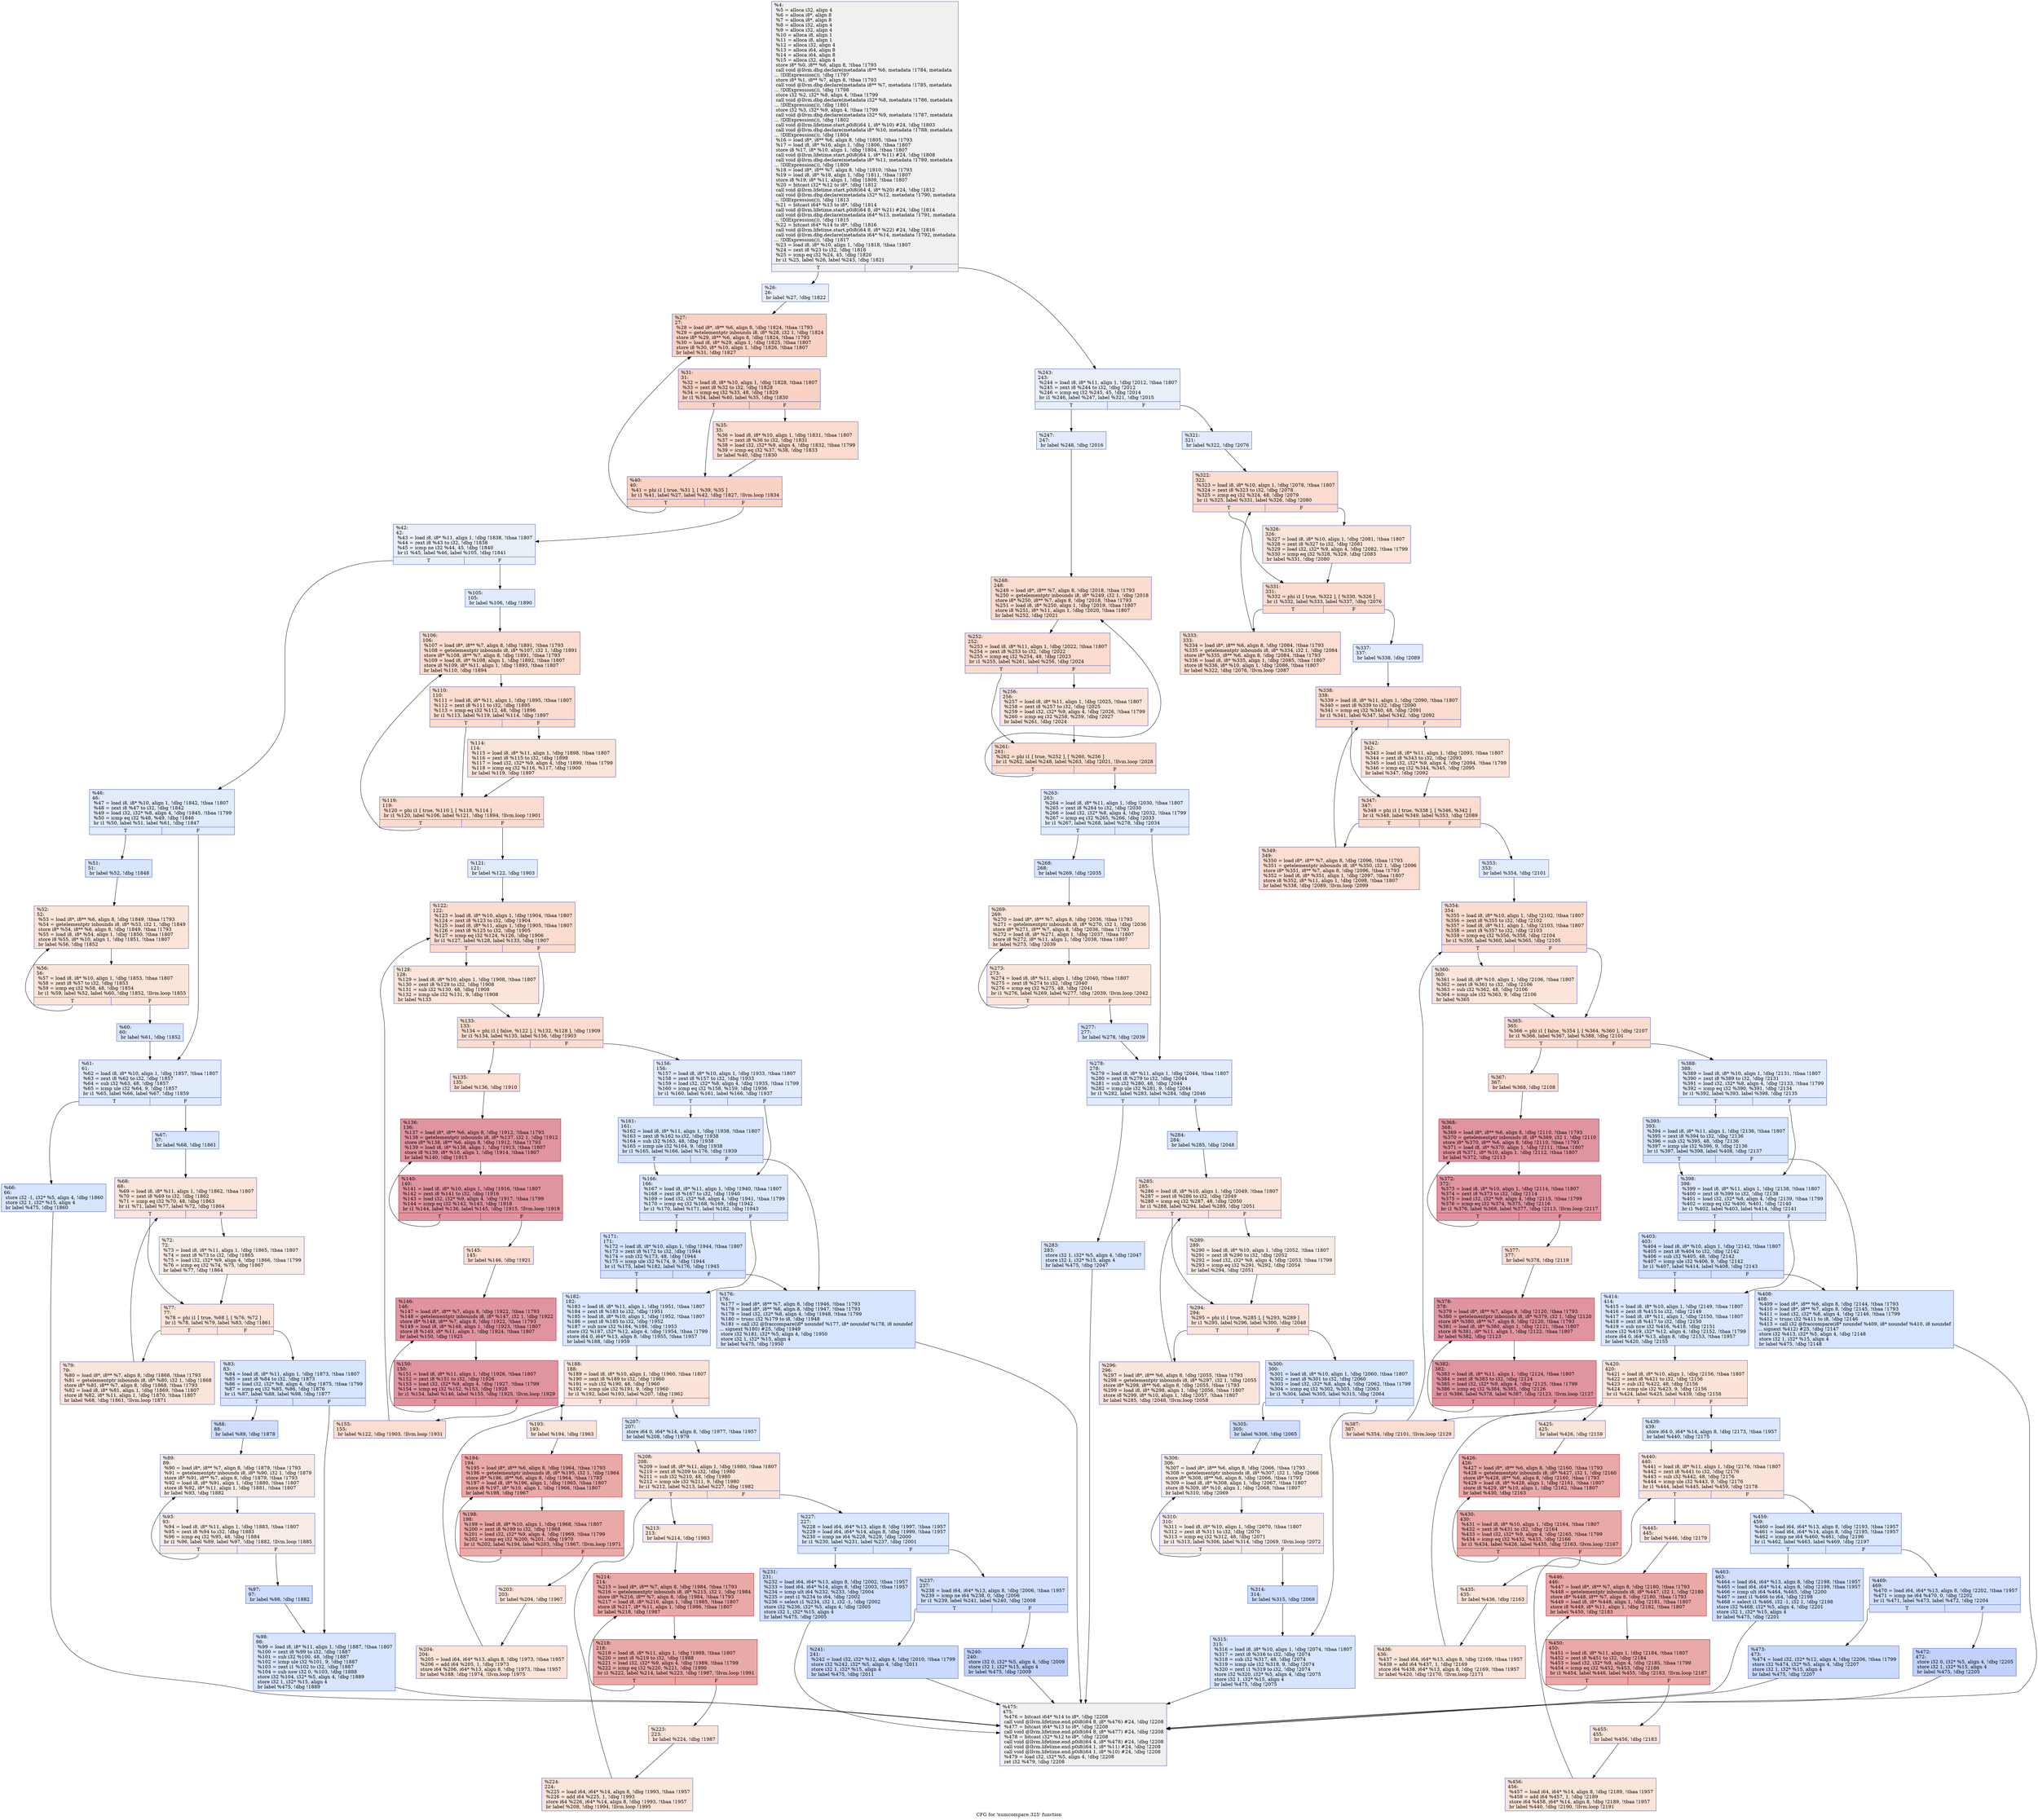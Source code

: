 digraph "CFG for 'numcompare.325' function" {
	label="CFG for 'numcompare.325' function";

	Node0x26b1e10 [shape=record,color="#3d50c3ff", style=filled, fillcolor="#dedcdb70",label="{%4:\l  %5 = alloca i32, align 4\l  %6 = alloca i8*, align 8\l  %7 = alloca i8*, align 8\l  %8 = alloca i32, align 4\l  %9 = alloca i32, align 4\l  %10 = alloca i8, align 1\l  %11 = alloca i8, align 1\l  %12 = alloca i32, align 4\l  %13 = alloca i64, align 8\l  %14 = alloca i64, align 8\l  %15 = alloca i32, align 4\l  store i8* %0, i8** %6, align 8, !tbaa !1793\l  call void @llvm.dbg.declare(metadata i8** %6, metadata !1784, metadata\l... !DIExpression()), !dbg !1797\l  store i8* %1, i8** %7, align 8, !tbaa !1793\l  call void @llvm.dbg.declare(metadata i8** %7, metadata !1785, metadata\l... !DIExpression()), !dbg !1798\l  store i32 %2, i32* %8, align 4, !tbaa !1799\l  call void @llvm.dbg.declare(metadata i32* %8, metadata !1786, metadata\l... !DIExpression()), !dbg !1801\l  store i32 %3, i32* %9, align 4, !tbaa !1799\l  call void @llvm.dbg.declare(metadata i32* %9, metadata !1787, metadata\l... !DIExpression()), !dbg !1802\l  call void @llvm.lifetime.start.p0i8(i64 1, i8* %10) #24, !dbg !1803\l  call void @llvm.dbg.declare(metadata i8* %10, metadata !1788, metadata\l... !DIExpression()), !dbg !1804\l  %16 = load i8*, i8** %6, align 8, !dbg !1805, !tbaa !1793\l  %17 = load i8, i8* %16, align 1, !dbg !1806, !tbaa !1807\l  store i8 %17, i8* %10, align 1, !dbg !1804, !tbaa !1807\l  call void @llvm.lifetime.start.p0i8(i64 1, i8* %11) #24, !dbg !1808\l  call void @llvm.dbg.declare(metadata i8* %11, metadata !1789, metadata\l... !DIExpression()), !dbg !1809\l  %18 = load i8*, i8** %7, align 8, !dbg !1810, !tbaa !1793\l  %19 = load i8, i8* %18, align 1, !dbg !1811, !tbaa !1807\l  store i8 %19, i8* %11, align 1, !dbg !1809, !tbaa !1807\l  %20 = bitcast i32* %12 to i8*, !dbg !1812\l  call void @llvm.lifetime.start.p0i8(i64 4, i8* %20) #24, !dbg !1812\l  call void @llvm.dbg.declare(metadata i32* %12, metadata !1790, metadata\l... !DIExpression()), !dbg !1813\l  %21 = bitcast i64* %13 to i8*, !dbg !1814\l  call void @llvm.lifetime.start.p0i8(i64 8, i8* %21) #24, !dbg !1814\l  call void @llvm.dbg.declare(metadata i64* %13, metadata !1791, metadata\l... !DIExpression()), !dbg !1815\l  %22 = bitcast i64* %14 to i8*, !dbg !1816\l  call void @llvm.lifetime.start.p0i8(i64 8, i8* %22) #24, !dbg !1816\l  call void @llvm.dbg.declare(metadata i64* %14, metadata !1792, metadata\l... !DIExpression()), !dbg !1817\l  %23 = load i8, i8* %10, align 1, !dbg !1818, !tbaa !1807\l  %24 = zext i8 %23 to i32, !dbg !1818\l  %25 = icmp eq i32 %24, 45, !dbg !1820\l  br i1 %25, label %26, label %243, !dbg !1821\l|{<s0>T|<s1>F}}"];
	Node0x26b1e10:s0 -> Node0x26b3530;
	Node0x26b1e10:s1 -> Node0x26b4930;
	Node0x26b3530 [shape=record,color="#3d50c3ff", style=filled, fillcolor="#cedaeb70",label="{%26:\l26:                                               \l  br label %27, !dbg !1822\l}"];
	Node0x26b3530 -> Node0x26b3580;
	Node0x26b3580 [shape=record,color="#3d50c3ff", style=filled, fillcolor="#f4987a70",label="{%27:\l27:                                               \l  %28 = load i8*, i8** %6, align 8, !dbg !1824, !tbaa !1793\l  %29 = getelementptr inbounds i8, i8* %28, i32 1, !dbg !1824\l  store i8* %29, i8** %6, align 8, !dbg !1824, !tbaa !1793\l  %30 = load i8, i8* %29, align 1, !dbg !1825, !tbaa !1807\l  store i8 %30, i8* %10, align 1, !dbg !1826, !tbaa !1807\l  br label %31, !dbg !1827\l}"];
	Node0x26b3580 -> Node0x26b35d0;
	Node0x26b35d0 [shape=record,color="#3d50c3ff", style=filled, fillcolor="#f4987a70",label="{%31:\l31:                                               \l  %32 = load i8, i8* %10, align 1, !dbg !1828, !tbaa !1807\l  %33 = zext i8 %32 to i32, !dbg !1828\l  %34 = icmp eq i32 %33, 48, !dbg !1829\l  br i1 %34, label %40, label %35, !dbg !1830\l|{<s0>T|<s1>F}}"];
	Node0x26b35d0:s0 -> Node0x26b3670;
	Node0x26b35d0:s1 -> Node0x26b3620;
	Node0x26b3620 [shape=record,color="#3d50c3ff", style=filled, fillcolor="#f7af9170",label="{%35:\l35:                                               \l  %36 = load i8, i8* %10, align 1, !dbg !1831, !tbaa !1807\l  %37 = zext i8 %36 to i32, !dbg !1831\l  %38 = load i32, i32* %9, align 4, !dbg !1832, !tbaa !1799\l  %39 = icmp eq i32 %37, %38, !dbg !1833\l  br label %40, !dbg !1830\l}"];
	Node0x26b3620 -> Node0x26b3670;
	Node0x26b3670 [shape=record,color="#3d50c3ff", style=filled, fillcolor="#f4987a70",label="{%40:\l40:                                               \l  %41 = phi i1 [ true, %31 ], [ %39, %35 ]\l  br i1 %41, label %27, label %42, !dbg !1827, !llvm.loop !1834\l|{<s0>T|<s1>F}}"];
	Node0x26b3670:s0 -> Node0x26b3580;
	Node0x26b3670:s1 -> Node0x26b36c0;
	Node0x26b36c0 [shape=record,color="#3d50c3ff", style=filled, fillcolor="#cedaeb70",label="{%42:\l42:                                               \l  %43 = load i8, i8* %11, align 1, !dbg !1838, !tbaa !1807\l  %44 = zext i8 %43 to i32, !dbg !1838\l  %45 = icmp ne i32 %44, 45, !dbg !1840\l  br i1 %45, label %46, label %105, !dbg !1841\l|{<s0>T|<s1>F}}"];
	Node0x26b36c0:s0 -> Node0x26b3710;
	Node0x26b36c0:s1 -> Node0x26b3cb0;
	Node0x26b3710 [shape=record,color="#3d50c3ff", style=filled, fillcolor="#bbd1f870",label="{%46:\l46:                                               \l  %47 = load i8, i8* %10, align 1, !dbg !1842, !tbaa !1807\l  %48 = zext i8 %47 to i32, !dbg !1842\l  %49 = load i32, i32* %8, align 4, !dbg !1845, !tbaa !1799\l  %50 = icmp eq i32 %48, %49, !dbg !1846\l  br i1 %50, label %51, label %61, !dbg !1847\l|{<s0>T|<s1>F}}"];
	Node0x26b3710:s0 -> Node0x26b3760;
	Node0x26b3710:s1 -> Node0x26b38a0;
	Node0x26b3760 [shape=record,color="#3d50c3ff", style=filled, fillcolor="#a7c5fe70",label="{%51:\l51:                                               \l  br label %52, !dbg !1848\l}"];
	Node0x26b3760 -> Node0x26b37b0;
	Node0x26b37b0 [shape=record,color="#3d50c3ff", style=filled, fillcolor="#f5c1a970",label="{%52:\l52:                                               \l  %53 = load i8*, i8** %6, align 8, !dbg !1849, !tbaa !1793\l  %54 = getelementptr inbounds i8, i8* %53, i32 1, !dbg !1849\l  store i8* %54, i8** %6, align 8, !dbg !1849, !tbaa !1793\l  %55 = load i8, i8* %54, align 1, !dbg !1850, !tbaa !1807\l  store i8 %55, i8* %10, align 1, !dbg !1851, !tbaa !1807\l  br label %56, !dbg !1852\l}"];
	Node0x26b37b0 -> Node0x26b3800;
	Node0x26b3800 [shape=record,color="#3d50c3ff", style=filled, fillcolor="#f5c1a970",label="{%56:\l56:                                               \l  %57 = load i8, i8* %10, align 1, !dbg !1853, !tbaa !1807\l  %58 = zext i8 %57 to i32, !dbg !1853\l  %59 = icmp eq i32 %58, 48, !dbg !1854\l  br i1 %59, label %52, label %60, !dbg !1852, !llvm.loop !1855\l|{<s0>T|<s1>F}}"];
	Node0x26b3800:s0 -> Node0x26b37b0;
	Node0x26b3800:s1 -> Node0x26b3850;
	Node0x26b3850 [shape=record,color="#3d50c3ff", style=filled, fillcolor="#a7c5fe70",label="{%60:\l60:                                               \l  br label %61, !dbg !1852\l}"];
	Node0x26b3850 -> Node0x26b38a0;
	Node0x26b38a0 [shape=record,color="#3d50c3ff", style=filled, fillcolor="#bbd1f870",label="{%61:\l61:                                               \l  %62 = load i8, i8* %10, align 1, !dbg !1857, !tbaa !1807\l  %63 = zext i8 %62 to i32, !dbg !1857\l  %64 = sub i32 %63, 48, !dbg !1857\l  %65 = icmp ule i32 %64, 9, !dbg !1857\l  br i1 %65, label %66, label %67, !dbg !1859\l|{<s0>T|<s1>F}}"];
	Node0x26b38a0:s0 -> Node0x26b38f0;
	Node0x26b38a0:s1 -> Node0x26b3940;
	Node0x26b38f0 [shape=record,color="#3d50c3ff", style=filled, fillcolor="#a7c5fe70",label="{%66:\l66:                                               \l  store i32 -1, i32* %5, align 4, !dbg !1860\l  store i32 1, i32* %15, align 4\l  br label %475, !dbg !1860\l}"];
	Node0x26b38f0 -> Node0x2828280;
	Node0x26b3940 [shape=record,color="#3d50c3ff", style=filled, fillcolor="#a7c5fe70",label="{%67:\l67:                                               \l  br label %68, !dbg !1861\l}"];
	Node0x26b3940 -> Node0x26b3990;
	Node0x26b3990 [shape=record,color="#3d50c3ff", style=filled, fillcolor="#f5c1a970",label="{%68:\l68:                                               \l  %69 = load i8, i8* %11, align 1, !dbg !1862, !tbaa !1807\l  %70 = zext i8 %69 to i32, !dbg !1862\l  %71 = icmp eq i32 %70, 48, !dbg !1863\l  br i1 %71, label %77, label %72, !dbg !1864\l|{<s0>T|<s1>F}}"];
	Node0x26b3990:s0 -> Node0x26b3a30;
	Node0x26b3990:s1 -> Node0x26b39e0;
	Node0x26b39e0 [shape=record,color="#3d50c3ff", style=filled, fillcolor="#ecd3c570",label="{%72:\l72:                                               \l  %73 = load i8, i8* %11, align 1, !dbg !1865, !tbaa !1807\l  %74 = zext i8 %73 to i32, !dbg !1865\l  %75 = load i32, i32* %9, align 4, !dbg !1866, !tbaa !1799\l  %76 = icmp eq i32 %74, %75, !dbg !1867\l  br label %77, !dbg !1864\l}"];
	Node0x26b39e0 -> Node0x26b3a30;
	Node0x26b3a30 [shape=record,color="#3d50c3ff", style=filled, fillcolor="#f5c1a970",label="{%77:\l77:                                               \l  %78 = phi i1 [ true, %68 ], [ %76, %72 ]\l  br i1 %78, label %79, label %83, !dbg !1861\l|{<s0>T|<s1>F}}"];
	Node0x26b3a30:s0 -> Node0x26b3a80;
	Node0x26b3a30:s1 -> Node0x26b3ad0;
	Node0x26b3a80 [shape=record,color="#3d50c3ff", style=filled, fillcolor="#f4c5ad70",label="{%79:\l79:                                               \l  %80 = load i8*, i8** %7, align 8, !dbg !1868, !tbaa !1793\l  %81 = getelementptr inbounds i8, i8* %80, i32 1, !dbg !1868\l  store i8* %81, i8** %7, align 8, !dbg !1868, !tbaa !1793\l  %82 = load i8, i8* %81, align 1, !dbg !1869, !tbaa !1807\l  store i8 %82, i8* %11, align 1, !dbg !1870, !tbaa !1807\l  br label %68, !dbg !1861, !llvm.loop !1871\l}"];
	Node0x26b3a80 -> Node0x26b3990;
	Node0x26b3ad0 [shape=record,color="#3d50c3ff", style=filled, fillcolor="#a7c5fe70",label="{%83:\l83:                                               \l  %84 = load i8, i8* %11, align 1, !dbg !1873, !tbaa !1807\l  %85 = zext i8 %84 to i32, !dbg !1873\l  %86 = load i32, i32* %8, align 4, !dbg !1875, !tbaa !1799\l  %87 = icmp eq i32 %85, %86, !dbg !1876\l  br i1 %87, label %88, label %98, !dbg !1877\l|{<s0>T|<s1>F}}"];
	Node0x26b3ad0:s0 -> Node0x26b3b20;
	Node0x26b3ad0:s1 -> Node0x26b3c60;
	Node0x26b3b20 [shape=record,color="#3d50c3ff", style=filled, fillcolor="#8fb1fe70",label="{%88:\l88:                                               \l  br label %89, !dbg !1878\l}"];
	Node0x26b3b20 -> Node0x26b3b70;
	Node0x26b3b70 [shape=record,color="#3d50c3ff", style=filled, fillcolor="#ecd3c570",label="{%89:\l89:                                               \l  %90 = load i8*, i8** %7, align 8, !dbg !1879, !tbaa !1793\l  %91 = getelementptr inbounds i8, i8* %90, i32 1, !dbg !1879\l  store i8* %91, i8** %7, align 8, !dbg !1879, !tbaa !1793\l  %92 = load i8, i8* %91, align 1, !dbg !1880, !tbaa !1807\l  store i8 %92, i8* %11, align 1, !dbg !1881, !tbaa !1807\l  br label %93, !dbg !1882\l}"];
	Node0x26b3b70 -> Node0x26b3bc0;
	Node0x26b3bc0 [shape=record,color="#3d50c3ff", style=filled, fillcolor="#ecd3c570",label="{%93:\l93:                                               \l  %94 = load i8, i8* %11, align 1, !dbg !1883, !tbaa !1807\l  %95 = zext i8 %94 to i32, !dbg !1883\l  %96 = icmp eq i32 %95, 48, !dbg !1884\l  br i1 %96, label %89, label %97, !dbg !1882, !llvm.loop !1885\l|{<s0>T|<s1>F}}"];
	Node0x26b3bc0:s0 -> Node0x26b3b70;
	Node0x26b3bc0:s1 -> Node0x26b3c10;
	Node0x26b3c10 [shape=record,color="#3d50c3ff", style=filled, fillcolor="#8fb1fe70",label="{%97:\l97:                                               \l  br label %98, !dbg !1882\l}"];
	Node0x26b3c10 -> Node0x26b3c60;
	Node0x26b3c60 [shape=record,color="#3d50c3ff", style=filled, fillcolor="#a7c5fe70",label="{%98:\l98:                                               \l  %99 = load i8, i8* %11, align 1, !dbg !1887, !tbaa !1807\l  %100 = zext i8 %99 to i32, !dbg !1887\l  %101 = sub i32 %100, 48, !dbg !1887\l  %102 = icmp ule i32 %101, 9, !dbg !1887\l  %103 = zext i1 %102 to i32, !dbg !1887\l  %104 = sub nsw i32 0, %103, !dbg !1888\l  store i32 %104, i32* %5, align 4, !dbg !1889\l  store i32 1, i32* %15, align 4\l  br label %475, !dbg !1889\l}"];
	Node0x26b3c60 -> Node0x2828280;
	Node0x26b3cb0 [shape=record,color="#3d50c3ff", style=filled, fillcolor="#bbd1f870",label="{%105:\l105:                                              \l  br label %106, !dbg !1890\l}"];
	Node0x26b3cb0 -> Node0x26b3d00;
	Node0x26b3d00 [shape=record,color="#3d50c3ff", style=filled, fillcolor="#f7af9170",label="{%106:\l106:                                              \l  %107 = load i8*, i8** %7, align 8, !dbg !1891, !tbaa !1793\l  %108 = getelementptr inbounds i8, i8* %107, i32 1, !dbg !1891\l  store i8* %108, i8** %7, align 8, !dbg !1891, !tbaa !1793\l  %109 = load i8, i8* %108, align 1, !dbg !1892, !tbaa !1807\l  store i8 %109, i8* %11, align 1, !dbg !1893, !tbaa !1807\l  br label %110, !dbg !1894\l}"];
	Node0x26b3d00 -> Node0x26b3d50;
	Node0x26b3d50 [shape=record,color="#3d50c3ff", style=filled, fillcolor="#f7af9170",label="{%110:\l110:                                              \l  %111 = load i8, i8* %11, align 1, !dbg !1895, !tbaa !1807\l  %112 = zext i8 %111 to i32, !dbg !1895\l  %113 = icmp eq i32 %112, 48, !dbg !1896\l  br i1 %113, label %119, label %114, !dbg !1897\l|{<s0>T|<s1>F}}"];
	Node0x26b3d50:s0 -> Node0x26b3df0;
	Node0x26b3d50:s1 -> Node0x26b3da0;
	Node0x26b3da0 [shape=record,color="#3d50c3ff", style=filled, fillcolor="#f5c1a970",label="{%114:\l114:                                              \l  %115 = load i8, i8* %11, align 1, !dbg !1898, !tbaa !1807\l  %116 = zext i8 %115 to i32, !dbg !1898\l  %117 = load i32, i32* %9, align 4, !dbg !1899, !tbaa !1799\l  %118 = icmp eq i32 %116, %117, !dbg !1900\l  br label %119, !dbg !1897\l}"];
	Node0x26b3da0 -> Node0x26b3df0;
	Node0x26b3df0 [shape=record,color="#3d50c3ff", style=filled, fillcolor="#f7af9170",label="{%119:\l119:                                              \l  %120 = phi i1 [ true, %110 ], [ %118, %114 ]\l  br i1 %120, label %106, label %121, !dbg !1894, !llvm.loop !1901\l|{<s0>T|<s1>F}}"];
	Node0x26b3df0:s0 -> Node0x26b3d00;
	Node0x26b3df0:s1 -> Node0x26b3e40;
	Node0x26b3e40 [shape=record,color="#3d50c3ff", style=filled, fillcolor="#bbd1f870",label="{%121:\l121:                                              \l  br label %122, !dbg !1903\l}"];
	Node0x26b3e40 -> Node0x26b3e90;
	Node0x26b3e90 [shape=record,color="#3d50c3ff", style=filled, fillcolor="#f7af9170",label="{%122:\l122:                                              \l  %123 = load i8, i8* %10, align 1, !dbg !1904, !tbaa !1807\l  %124 = zext i8 %123 to i32, !dbg !1904\l  %125 = load i8, i8* %11, align 1, !dbg !1905, !tbaa !1807\l  %126 = zext i8 %125 to i32, !dbg !1905\l  %127 = icmp eq i32 %124, %126, !dbg !1906\l  br i1 %127, label %128, label %133, !dbg !1907\l|{<s0>T|<s1>F}}"];
	Node0x26b3e90:s0 -> Node0x26b3ee0;
	Node0x26b3e90:s1 -> Node0x26b3f30;
	Node0x26b3ee0 [shape=record,color="#3d50c3ff", style=filled, fillcolor="#f5c1a970",label="{%128:\l128:                                              \l  %129 = load i8, i8* %10, align 1, !dbg !1908, !tbaa !1807\l  %130 = zext i8 %129 to i32, !dbg !1908\l  %131 = sub i32 %130, 48, !dbg !1908\l  %132 = icmp ule i32 %131, 9, !dbg !1908\l  br label %133\l}"];
	Node0x26b3ee0 -> Node0x26b3f30;
	Node0x26b3f30 [shape=record,color="#3d50c3ff", style=filled, fillcolor="#f7af9170",label="{%133:\l133:                                              \l  %134 = phi i1 [ false, %122 ], [ %132, %128 ], !dbg !1909\l  br i1 %134, label %135, label %156, !dbg !1903\l|{<s0>T|<s1>F}}"];
	Node0x26b3f30:s0 -> Node0x26b3f80;
	Node0x26b3f30:s1 -> Node0x26b41b0;
	Node0x26b3f80 [shape=record,color="#3d50c3ff", style=filled, fillcolor="#f7b39670",label="{%135:\l135:                                              \l  br label %136, !dbg !1910\l}"];
	Node0x26b3f80 -> Node0x26b3fd0;
	Node0x26b3fd0 [shape=record,color="#b70d28ff", style=filled, fillcolor="#b70d2870",label="{%136:\l136:                                              \l  %137 = load i8*, i8** %6, align 8, !dbg !1912, !tbaa !1793\l  %138 = getelementptr inbounds i8, i8* %137, i32 1, !dbg !1912\l  store i8* %138, i8** %6, align 8, !dbg !1912, !tbaa !1793\l  %139 = load i8, i8* %138, align 1, !dbg !1913, !tbaa !1807\l  store i8 %139, i8* %10, align 1, !dbg !1914, !tbaa !1807\l  br label %140, !dbg !1915\l}"];
	Node0x26b3fd0 -> Node0x26b4020;
	Node0x26b4020 [shape=record,color="#b70d28ff", style=filled, fillcolor="#b70d2870",label="{%140:\l140:                                              \l  %141 = load i8, i8* %10, align 1, !dbg !1916, !tbaa !1807\l  %142 = zext i8 %141 to i32, !dbg !1916\l  %143 = load i32, i32* %9, align 4, !dbg !1917, !tbaa !1799\l  %144 = icmp eq i32 %142, %143, !dbg !1918\l  br i1 %144, label %136, label %145, !dbg !1915, !llvm.loop !1919\l|{<s0>T|<s1>F}}"];
	Node0x26b4020:s0 -> Node0x26b3fd0;
	Node0x26b4020:s1 -> Node0x26b4070;
	Node0x26b4070 [shape=record,color="#3d50c3ff", style=filled, fillcolor="#f7b39670",label="{%145:\l145:                                              \l  br label %146, !dbg !1921\l}"];
	Node0x26b4070 -> Node0x26b40c0;
	Node0x26b40c0 [shape=record,color="#b70d28ff", style=filled, fillcolor="#b70d2870",label="{%146:\l146:                                              \l  %147 = load i8*, i8** %7, align 8, !dbg !1922, !tbaa !1793\l  %148 = getelementptr inbounds i8, i8* %147, i32 1, !dbg !1922\l  store i8* %148, i8** %7, align 8, !dbg !1922, !tbaa !1793\l  %149 = load i8, i8* %148, align 1, !dbg !1923, !tbaa !1807\l  store i8 %149, i8* %11, align 1, !dbg !1924, !tbaa !1807\l  br label %150, !dbg !1925\l}"];
	Node0x26b40c0 -> Node0x26b4110;
	Node0x26b4110 [shape=record,color="#b70d28ff", style=filled, fillcolor="#b70d2870",label="{%150:\l150:                                              \l  %151 = load i8, i8* %11, align 1, !dbg !1926, !tbaa !1807\l  %152 = zext i8 %151 to i32, !dbg !1926\l  %153 = load i32, i32* %9, align 4, !dbg !1927, !tbaa !1799\l  %154 = icmp eq i32 %152, %153, !dbg !1928\l  br i1 %154, label %146, label %155, !dbg !1925, !llvm.loop !1929\l|{<s0>T|<s1>F}}"];
	Node0x26b4110:s0 -> Node0x26b40c0;
	Node0x26b4110:s1 -> Node0x26b4160;
	Node0x26b4160 [shape=record,color="#3d50c3ff", style=filled, fillcolor="#f7b39670",label="{%155:\l155:                                              \l  br label %122, !dbg !1903, !llvm.loop !1931\l}"];
	Node0x26b4160 -> Node0x26b3e90;
	Node0x26b41b0 [shape=record,color="#3d50c3ff", style=filled, fillcolor="#bbd1f870",label="{%156:\l156:                                              \l  %157 = load i8, i8* %10, align 1, !dbg !1933, !tbaa !1807\l  %158 = zext i8 %157 to i32, !dbg !1933\l  %159 = load i32, i32* %8, align 4, !dbg !1935, !tbaa !1799\l  %160 = icmp eq i32 %158, %159, !dbg !1936\l  br i1 %160, label %161, label %166, !dbg !1937\l|{<s0>T|<s1>F}}"];
	Node0x26b41b0:s0 -> Node0x26b4200;
	Node0x26b41b0:s1 -> Node0x26b4250;
	Node0x26b4200 [shape=record,color="#3d50c3ff", style=filled, fillcolor="#a7c5fe70",label="{%161:\l161:                                              \l  %162 = load i8, i8* %11, align 1, !dbg !1938, !tbaa !1807\l  %163 = zext i8 %162 to i32, !dbg !1938\l  %164 = sub i32 %163, 48, !dbg !1938\l  %165 = icmp ule i32 %164, 9, !dbg !1938\l  br i1 %165, label %166, label %176, !dbg !1939\l|{<s0>T|<s1>F}}"];
	Node0x26b4200:s0 -> Node0x26b4250;
	Node0x26b4200:s1 -> Node0x26b42f0;
	Node0x26b4250 [shape=record,color="#3d50c3ff", style=filled, fillcolor="#b2ccfb70",label="{%166:\l166:                                              \l  %167 = load i8, i8* %11, align 1, !dbg !1940, !tbaa !1807\l  %168 = zext i8 %167 to i32, !dbg !1940\l  %169 = load i32, i32* %8, align 4, !dbg !1941, !tbaa !1799\l  %170 = icmp eq i32 %168, %169, !dbg !1942\l  br i1 %170, label %171, label %182, !dbg !1943\l|{<s0>T|<s1>F}}"];
	Node0x26b4250:s0 -> Node0x26b42a0;
	Node0x26b4250:s1 -> Node0x26b4340;
	Node0x26b42a0 [shape=record,color="#3d50c3ff", style=filled, fillcolor="#9ebeff70",label="{%171:\l171:                                              \l  %172 = load i8, i8* %10, align 1, !dbg !1944, !tbaa !1807\l  %173 = zext i8 %172 to i32, !dbg !1944\l  %174 = sub i32 %173, 48, !dbg !1944\l  %175 = icmp ule i32 %174, 9, !dbg !1944\l  br i1 %175, label %182, label %176, !dbg !1945\l|{<s0>T|<s1>F}}"];
	Node0x26b42a0:s0 -> Node0x26b4340;
	Node0x26b42a0:s1 -> Node0x26b42f0;
	Node0x26b42f0 [shape=record,color="#3d50c3ff", style=filled, fillcolor="#a5c3fe70",label="{%176:\l176:                                              \l  %177 = load i8*, i8** %7, align 8, !dbg !1946, !tbaa !1793\l  %178 = load i8*, i8** %6, align 8, !dbg !1947, !tbaa !1793\l  %179 = load i32, i32* %8, align 4, !dbg !1948, !tbaa !1799\l  %180 = trunc i32 %179 to i8, !dbg !1948\l  %181 = call i32 @fraccompare(i8* noundef %177, i8* noundef %178, i8 noundef\l... signext %180) #25, !dbg !1949\l  store i32 %181, i32* %5, align 4, !dbg !1950\l  store i32 1, i32* %15, align 4\l  br label %475, !dbg !1950\l}"];
	Node0x26b42f0 -> Node0x2828280;
	Node0x26b4340 [shape=record,color="#3d50c3ff", style=filled, fillcolor="#abc8fd70",label="{%182:\l182:                                              \l  %183 = load i8, i8* %11, align 1, !dbg !1951, !tbaa !1807\l  %184 = zext i8 %183 to i32, !dbg !1951\l  %185 = load i8, i8* %10, align 1, !dbg !1952, !tbaa !1807\l  %186 = zext i8 %185 to i32, !dbg !1952\l  %187 = sub nsw i32 %184, %186, !dbg !1953\l  store i32 %187, i32* %12, align 4, !dbg !1954, !tbaa !1799\l  store i64 0, i64* %13, align 8, !dbg !1955, !tbaa !1957\l  br label %188, !dbg !1959\l}"];
	Node0x26b4340 -> Node0x26b4390;
	Node0x26b4390 [shape=record,color="#3d50c3ff", style=filled, fillcolor="#f6bfa670",label="{%188:\l188:                                              \l  %189 = load i8, i8* %10, align 1, !dbg !1960, !tbaa !1807\l  %190 = zext i8 %189 to i32, !dbg !1960\l  %191 = sub i32 %190, 48, !dbg !1960\l  %192 = icmp ule i32 %191, 9, !dbg !1960\l  br i1 %192, label %193, label %207, !dbg !1962\l|{<s0>T|<s1>F}}"];
	Node0x26b4390:s0 -> Node0x26b43e0;
	Node0x26b4390:s1 -> Node0x26b4570;
	Node0x26b43e0 [shape=record,color="#3d50c3ff", style=filled, fillcolor="#f5c1a970",label="{%193:\l193:                                              \l  br label %194, !dbg !1963\l}"];
	Node0x26b43e0 -> Node0x26b4430;
	Node0x26b4430 [shape=record,color="#b70d28ff", style=filled, fillcolor="#ca3b3770",label="{%194:\l194:                                              \l  %195 = load i8*, i8** %6, align 8, !dbg !1964, !tbaa !1793\l  %196 = getelementptr inbounds i8, i8* %195, i32 1, !dbg !1964\l  store i8* %196, i8** %6, align 8, !dbg !1964, !tbaa !1793\l  %197 = load i8, i8* %196, align 1, !dbg !1965, !tbaa !1807\l  store i8 %197, i8* %10, align 1, !dbg !1966, !tbaa !1807\l  br label %198, !dbg !1967\l}"];
	Node0x26b4430 -> Node0x26b4480;
	Node0x26b4480 [shape=record,color="#b70d28ff", style=filled, fillcolor="#ca3b3770",label="{%198:\l198:                                              \l  %199 = load i8, i8* %10, align 1, !dbg !1968, !tbaa !1807\l  %200 = zext i8 %199 to i32, !dbg !1968\l  %201 = load i32, i32* %9, align 4, !dbg !1969, !tbaa !1799\l  %202 = icmp eq i32 %200, %201, !dbg !1970\l  br i1 %202, label %194, label %203, !dbg !1967, !llvm.loop !1971\l|{<s0>T|<s1>F}}"];
	Node0x26b4480:s0 -> Node0x26b4430;
	Node0x26b4480:s1 -> Node0x26b44d0;
	Node0x26b44d0 [shape=record,color="#3d50c3ff", style=filled, fillcolor="#f5c1a970",label="{%203:\l203:                                              \l  br label %204, !dbg !1967\l}"];
	Node0x26b44d0 -> Node0x26b4520;
	Node0x26b4520 [shape=record,color="#3d50c3ff", style=filled, fillcolor="#f5c1a970",label="{%204:\l204:                                              \l  %205 = load i64, i64* %13, align 8, !dbg !1973, !tbaa !1957\l  %206 = add i64 %205, 1, !dbg !1973\l  store i64 %206, i64* %13, align 8, !dbg !1973, !tbaa !1957\l  br label %188, !dbg !1974, !llvm.loop !1975\l}"];
	Node0x26b4520 -> Node0x26b4390;
	Node0x26b4570 [shape=record,color="#3d50c3ff", style=filled, fillcolor="#abc8fd70",label="{%207:\l207:                                              \l  store i64 0, i64* %14, align 8, !dbg !1977, !tbaa !1957\l  br label %208, !dbg !1979\l}"];
	Node0x26b4570 -> Node0x26b45c0;
	Node0x26b45c0 [shape=record,color="#3d50c3ff", style=filled, fillcolor="#f6bfa670",label="{%208:\l208:                                              \l  %209 = load i8, i8* %11, align 1, !dbg !1980, !tbaa !1807\l  %210 = zext i8 %209 to i32, !dbg !1980\l  %211 = sub i32 %210, 48, !dbg !1980\l  %212 = icmp ule i32 %211, 9, !dbg !1980\l  br i1 %212, label %213, label %227, !dbg !1982\l|{<s0>T|<s1>F}}"];
	Node0x26b45c0:s0 -> Node0x26b4610;
	Node0x26b45c0:s1 -> Node0x26b47a0;
	Node0x26b4610 [shape=record,color="#3d50c3ff", style=filled, fillcolor="#f5c1a970",label="{%213:\l213:                                              \l  br label %214, !dbg !1983\l}"];
	Node0x26b4610 -> Node0x26b4660;
	Node0x26b4660 [shape=record,color="#b70d28ff", style=filled, fillcolor="#ca3b3770",label="{%214:\l214:                                              \l  %215 = load i8*, i8** %7, align 8, !dbg !1984, !tbaa !1793\l  %216 = getelementptr inbounds i8, i8* %215, i32 1, !dbg !1984\l  store i8* %216, i8** %7, align 8, !dbg !1984, !tbaa !1793\l  %217 = load i8, i8* %216, align 1, !dbg !1985, !tbaa !1807\l  store i8 %217, i8* %11, align 1, !dbg !1986, !tbaa !1807\l  br label %218, !dbg !1987\l}"];
	Node0x26b4660 -> Node0x26b46b0;
	Node0x26b46b0 [shape=record,color="#b70d28ff", style=filled, fillcolor="#ca3b3770",label="{%218:\l218:                                              \l  %219 = load i8, i8* %11, align 1, !dbg !1988, !tbaa !1807\l  %220 = zext i8 %219 to i32, !dbg !1988\l  %221 = load i32, i32* %9, align 4, !dbg !1989, !tbaa !1799\l  %222 = icmp eq i32 %220, %221, !dbg !1990\l  br i1 %222, label %214, label %223, !dbg !1987, !llvm.loop !1991\l|{<s0>T|<s1>F}}"];
	Node0x26b46b0:s0 -> Node0x26b4660;
	Node0x26b46b0:s1 -> Node0x26b4700;
	Node0x26b4700 [shape=record,color="#3d50c3ff", style=filled, fillcolor="#f5c1a970",label="{%223:\l223:                                              \l  br label %224, !dbg !1987\l}"];
	Node0x26b4700 -> Node0x26b4750;
	Node0x26b4750 [shape=record,color="#3d50c3ff", style=filled, fillcolor="#f5c1a970",label="{%224:\l224:                                              \l  %225 = load i64, i64* %14, align 8, !dbg !1993, !tbaa !1957\l  %226 = add i64 %225, 1, !dbg !1993\l  store i64 %226, i64* %14, align 8, !dbg !1993, !tbaa !1957\l  br label %208, !dbg !1994, !llvm.loop !1995\l}"];
	Node0x26b4750 -> Node0x26b45c0;
	Node0x26b47a0 [shape=record,color="#3d50c3ff", style=filled, fillcolor="#abc8fd70",label="{%227:\l227:                                              \l  %228 = load i64, i64* %13, align 8, !dbg !1997, !tbaa !1957\l  %229 = load i64, i64* %14, align 8, !dbg !1999, !tbaa !1957\l  %230 = icmp ne i64 %228, %229, !dbg !2000\l  br i1 %230, label %231, label %237, !dbg !2001\l|{<s0>T|<s1>F}}"];
	Node0x26b47a0:s0 -> Node0x26b47f0;
	Node0x26b47a0:s1 -> Node0x26b4840;
	Node0x26b47f0 [shape=record,color="#3d50c3ff", style=filled, fillcolor="#96b7ff70",label="{%231:\l231:                                              \l  %232 = load i64, i64* %13, align 8, !dbg !2002, !tbaa !1957\l  %233 = load i64, i64* %14, align 8, !dbg !2003, !tbaa !1957\l  %234 = icmp ult i64 %232, %233, !dbg !2004\l  %235 = zext i1 %234 to i64, !dbg !2002\l  %236 = select i1 %234, i32 1, i32 -1, !dbg !2002\l  store i32 %236, i32* %5, align 4, !dbg !2005\l  store i32 1, i32* %15, align 4\l  br label %475, !dbg !2005\l}"];
	Node0x26b47f0 -> Node0x2828280;
	Node0x26b4840 [shape=record,color="#3d50c3ff", style=filled, fillcolor="#96b7ff70",label="{%237:\l237:                                              \l  %238 = load i64, i64* %13, align 8, !dbg !2006, !tbaa !1957\l  %239 = icmp ne i64 %238, 0, !dbg !2006\l  br i1 %239, label %241, label %240, !dbg !2008\l|{<s0>T|<s1>F}}"];
	Node0x26b4840:s0 -> Node0x26b48e0;
	Node0x26b4840:s1 -> Node0x26b4890;
	Node0x26b4890 [shape=record,color="#3d50c3ff", style=filled, fillcolor="#7396f570",label="{%240:\l240:                                              \l  store i32 0, i32* %5, align 4, !dbg !2009\l  store i32 1, i32* %15, align 4\l  br label %475, !dbg !2009\l}"];
	Node0x26b4890 -> Node0x2828280;
	Node0x26b48e0 [shape=record,color="#3d50c3ff", style=filled, fillcolor="#88abfd70",label="{%241:\l241:                                              \l  %242 = load i32, i32* %12, align 4, !dbg !2010, !tbaa !1799\l  store i32 %242, i32* %5, align 4, !dbg !2011\l  store i32 1, i32* %15, align 4\l  br label %475, !dbg !2011\l}"];
	Node0x26b48e0 -> Node0x2828280;
	Node0x26b4930 [shape=record,color="#3d50c3ff", style=filled, fillcolor="#cedaeb70",label="{%243:\l243:                                              \l  %244 = load i8, i8* %11, align 1, !dbg !2012, !tbaa !1807\l  %245 = zext i8 %244 to i32, !dbg !2012\l  %246 = icmp eq i32 %245, 45, !dbg !2014\l  br i1 %246, label %247, label %321, !dbg !2015\l|{<s0>T|<s1>F}}"];
	Node0x26b4930:s0 -> Node0x26b4980;
	Node0x26b4930:s1 -> Node0x26b50b0;
	Node0x26b4980 [shape=record,color="#3d50c3ff", style=filled, fillcolor="#bbd1f870",label="{%247:\l247:                                              \l  br label %248, !dbg !2016\l}"];
	Node0x26b4980 -> Node0x26b49d0;
	Node0x26b49d0 [shape=record,color="#3d50c3ff", style=filled, fillcolor="#f7af9170",label="{%248:\l248:                                              \l  %249 = load i8*, i8** %7, align 8, !dbg !2018, !tbaa !1793\l  %250 = getelementptr inbounds i8, i8* %249, i32 1, !dbg !2018\l  store i8* %250, i8** %7, align 8, !dbg !2018, !tbaa !1793\l  %251 = load i8, i8* %250, align 1, !dbg !2019, !tbaa !1807\l  store i8 %251, i8* %11, align 1, !dbg !2020, !tbaa !1807\l  br label %252, !dbg !2021\l}"];
	Node0x26b49d0 -> Node0x26b4a20;
	Node0x26b4a20 [shape=record,color="#3d50c3ff", style=filled, fillcolor="#f7af9170",label="{%252:\l252:                                              \l  %253 = load i8, i8* %11, align 1, !dbg !2022, !tbaa !1807\l  %254 = zext i8 %253 to i32, !dbg !2022\l  %255 = icmp eq i32 %254, 48, !dbg !2023\l  br i1 %255, label %261, label %256, !dbg !2024\l|{<s0>T|<s1>F}}"];
	Node0x26b4a20:s0 -> Node0x26b4ac0;
	Node0x26b4a20:s1 -> Node0x26b4a70;
	Node0x26b4a70 [shape=record,color="#3d50c3ff", style=filled, fillcolor="#f5c1a970",label="{%256:\l256:                                              \l  %257 = load i8, i8* %11, align 1, !dbg !2025, !tbaa !1807\l  %258 = zext i8 %257 to i32, !dbg !2025\l  %259 = load i32, i32* %9, align 4, !dbg !2026, !tbaa !1799\l  %260 = icmp eq i32 %258, %259, !dbg !2027\l  br label %261, !dbg !2024\l}"];
	Node0x26b4a70 -> Node0x26b4ac0;
	Node0x26b4ac0 [shape=record,color="#3d50c3ff", style=filled, fillcolor="#f7af9170",label="{%261:\l261:                                              \l  %262 = phi i1 [ true, %252 ], [ %260, %256 ]\l  br i1 %262, label %248, label %263, !dbg !2021, !llvm.loop !2028\l|{<s0>T|<s1>F}}"];
	Node0x26b4ac0:s0 -> Node0x26b49d0;
	Node0x26b4ac0:s1 -> Node0x26b4b10;
	Node0x26b4b10 [shape=record,color="#3d50c3ff", style=filled, fillcolor="#bbd1f870",label="{%263:\l263:                                              \l  %264 = load i8, i8* %11, align 1, !dbg !2030, !tbaa !1807\l  %265 = zext i8 %264 to i32, !dbg !2030\l  %266 = load i32, i32* %8, align 4, !dbg !2032, !tbaa !1799\l  %267 = icmp eq i32 %265, %266, !dbg !2033\l  br i1 %267, label %268, label %278, !dbg !2034\l|{<s0>T|<s1>F}}"];
	Node0x26b4b10:s0 -> Node0x26b4b60;
	Node0x26b4b10:s1 -> Node0x26b4ca0;
	Node0x26b4b60 [shape=record,color="#3d50c3ff", style=filled, fillcolor="#a7c5fe70",label="{%268:\l268:                                              \l  br label %269, !dbg !2035\l}"];
	Node0x26b4b60 -> Node0x26b4bb0;
	Node0x26b4bb0 [shape=record,color="#3d50c3ff", style=filled, fillcolor="#f5c1a970",label="{%269:\l269:                                              \l  %270 = load i8*, i8** %7, align 8, !dbg !2036, !tbaa !1793\l  %271 = getelementptr inbounds i8, i8* %270, i32 1, !dbg !2036\l  store i8* %271, i8** %7, align 8, !dbg !2036, !tbaa !1793\l  %272 = load i8, i8* %271, align 1, !dbg !2037, !tbaa !1807\l  store i8 %272, i8* %11, align 1, !dbg !2038, !tbaa !1807\l  br label %273, !dbg !2039\l}"];
	Node0x26b4bb0 -> Node0x26b4c00;
	Node0x26b4c00 [shape=record,color="#3d50c3ff", style=filled, fillcolor="#f5c1a970",label="{%273:\l273:                                              \l  %274 = load i8, i8* %11, align 1, !dbg !2040, !tbaa !1807\l  %275 = zext i8 %274 to i32, !dbg !2040\l  %276 = icmp eq i32 %275, 48, !dbg !2041\l  br i1 %276, label %269, label %277, !dbg !2039, !llvm.loop !2042\l|{<s0>T|<s1>F}}"];
	Node0x26b4c00:s0 -> Node0x26b4bb0;
	Node0x26b4c00:s1 -> Node0x26b4c50;
	Node0x26b4c50 [shape=record,color="#3d50c3ff", style=filled, fillcolor="#a7c5fe70",label="{%277:\l277:                                              \l  br label %278, !dbg !2039\l}"];
	Node0x26b4c50 -> Node0x26b4ca0;
	Node0x26b4ca0 [shape=record,color="#3d50c3ff", style=filled, fillcolor="#bbd1f870",label="{%278:\l278:                                              \l  %279 = load i8, i8* %11, align 1, !dbg !2044, !tbaa !1807\l  %280 = zext i8 %279 to i32, !dbg !2044\l  %281 = sub i32 %280, 48, !dbg !2044\l  %282 = icmp ule i32 %281, 9, !dbg !2044\l  br i1 %282, label %283, label %284, !dbg !2046\l|{<s0>T|<s1>F}}"];
	Node0x26b4ca0:s0 -> Node0x26b4cf0;
	Node0x26b4ca0:s1 -> Node0x26b4d40;
	Node0x26b4cf0 [shape=record,color="#3d50c3ff", style=filled, fillcolor="#a7c5fe70",label="{%283:\l283:                                              \l  store i32 1, i32* %5, align 4, !dbg !2047\l  store i32 1, i32* %15, align 4\l  br label %475, !dbg !2047\l}"];
	Node0x26b4cf0 -> Node0x2828280;
	Node0x26b4d40 [shape=record,color="#3d50c3ff", style=filled, fillcolor="#a7c5fe70",label="{%284:\l284:                                              \l  br label %285, !dbg !2048\l}"];
	Node0x26b4d40 -> Node0x26b4d90;
	Node0x26b4d90 [shape=record,color="#3d50c3ff", style=filled, fillcolor="#f5c1a970",label="{%285:\l285:                                              \l  %286 = load i8, i8* %10, align 1, !dbg !2049, !tbaa !1807\l  %287 = zext i8 %286 to i32, !dbg !2049\l  %288 = icmp eq i32 %287, 48, !dbg !2050\l  br i1 %288, label %294, label %289, !dbg !2051\l|{<s0>T|<s1>F}}"];
	Node0x26b4d90:s0 -> Node0x26b4e30;
	Node0x26b4d90:s1 -> Node0x26b4de0;
	Node0x26b4de0 [shape=record,color="#3d50c3ff", style=filled, fillcolor="#ecd3c570",label="{%289:\l289:                                              \l  %290 = load i8, i8* %10, align 1, !dbg !2052, !tbaa !1807\l  %291 = zext i8 %290 to i32, !dbg !2052\l  %292 = load i32, i32* %9, align 4, !dbg !2053, !tbaa !1799\l  %293 = icmp eq i32 %291, %292, !dbg !2054\l  br label %294, !dbg !2051\l}"];
	Node0x26b4de0 -> Node0x26b4e30;
	Node0x26b4e30 [shape=record,color="#3d50c3ff", style=filled, fillcolor="#f5c1a970",label="{%294:\l294:                                              \l  %295 = phi i1 [ true, %285 ], [ %293, %289 ]\l  br i1 %295, label %296, label %300, !dbg !2048\l|{<s0>T|<s1>F}}"];
	Node0x26b4e30:s0 -> Node0x26b4e80;
	Node0x26b4e30:s1 -> Node0x26b4ed0;
	Node0x26b4e80 [shape=record,color="#3d50c3ff", style=filled, fillcolor="#f4c5ad70",label="{%296:\l296:                                              \l  %297 = load i8*, i8** %6, align 8, !dbg !2055, !tbaa !1793\l  %298 = getelementptr inbounds i8, i8* %297, i32 1, !dbg !2055\l  store i8* %298, i8** %6, align 8, !dbg !2055, !tbaa !1793\l  %299 = load i8, i8* %298, align 1, !dbg !2056, !tbaa !1807\l  store i8 %299, i8* %10, align 1, !dbg !2057, !tbaa !1807\l  br label %285, !dbg !2048, !llvm.loop !2058\l}"];
	Node0x26b4e80 -> Node0x26b4d90;
	Node0x26b4ed0 [shape=record,color="#3d50c3ff", style=filled, fillcolor="#a7c5fe70",label="{%300:\l300:                                              \l  %301 = load i8, i8* %10, align 1, !dbg !2060, !tbaa !1807\l  %302 = zext i8 %301 to i32, !dbg !2060\l  %303 = load i32, i32* %8, align 4, !dbg !2062, !tbaa !1799\l  %304 = icmp eq i32 %302, %303, !dbg !2063\l  br i1 %304, label %305, label %315, !dbg !2064\l|{<s0>T|<s1>F}}"];
	Node0x26b4ed0:s0 -> Node0x26b4f20;
	Node0x26b4ed0:s1 -> Node0x26b5060;
	Node0x26b4f20 [shape=record,color="#3d50c3ff", style=filled, fillcolor="#8fb1fe70",label="{%305:\l305:                                              \l  br label %306, !dbg !2065\l}"];
	Node0x26b4f20 -> Node0x26b4f70;
	Node0x26b4f70 [shape=record,color="#3d50c3ff", style=filled, fillcolor="#ecd3c570",label="{%306:\l306:                                              \l  %307 = load i8*, i8** %6, align 8, !dbg !2066, !tbaa !1793\l  %308 = getelementptr inbounds i8, i8* %307, i32 1, !dbg !2066\l  store i8* %308, i8** %6, align 8, !dbg !2066, !tbaa !1793\l  %309 = load i8, i8* %308, align 1, !dbg !2067, !tbaa !1807\l  store i8 %309, i8* %10, align 1, !dbg !2068, !tbaa !1807\l  br label %310, !dbg !2069\l}"];
	Node0x26b4f70 -> Node0x26b4fc0;
	Node0x26b4fc0 [shape=record,color="#3d50c3ff", style=filled, fillcolor="#ecd3c570",label="{%310:\l310:                                              \l  %311 = load i8, i8* %10, align 1, !dbg !2070, !tbaa !1807\l  %312 = zext i8 %311 to i32, !dbg !2070\l  %313 = icmp eq i32 %312, 48, !dbg !2071\l  br i1 %313, label %306, label %314, !dbg !2069, !llvm.loop !2072\l|{<s0>T|<s1>F}}"];
	Node0x26b4fc0:s0 -> Node0x26b4f70;
	Node0x26b4fc0:s1 -> Node0x26b5010;
	Node0x26b5010 [shape=record,color="#3d50c3ff", style=filled, fillcolor="#8fb1fe70",label="{%314:\l314:                                              \l  br label %315, !dbg !2069\l}"];
	Node0x26b5010 -> Node0x26b5060;
	Node0x26b5060 [shape=record,color="#3d50c3ff", style=filled, fillcolor="#a7c5fe70",label="{%315:\l315:                                              \l  %316 = load i8, i8* %10, align 1, !dbg !2074, !tbaa !1807\l  %317 = zext i8 %316 to i32, !dbg !2074\l  %318 = sub i32 %317, 48, !dbg !2074\l  %319 = icmp ule i32 %318, 9, !dbg !2074\l  %320 = zext i1 %319 to i32, !dbg !2074\l  store i32 %320, i32* %5, align 4, !dbg !2075\l  store i32 1, i32* %15, align 4\l  br label %475, !dbg !2075\l}"];
	Node0x26b5060 -> Node0x2828280;
	Node0x26b50b0 [shape=record,color="#3d50c3ff", style=filled, fillcolor="#bbd1f870",label="{%321:\l321:                                              \l  br label %322, !dbg !2076\l}"];
	Node0x26b50b0 -> Node0x26b5100;
	Node0x26b5100 [shape=record,color="#3d50c3ff", style=filled, fillcolor="#f7af9170",label="{%322:\l322:                                              \l  %323 = load i8, i8* %10, align 1, !dbg !2078, !tbaa !1807\l  %324 = zext i8 %323 to i32, !dbg !2078\l  %325 = icmp eq i32 %324, 48, !dbg !2079\l  br i1 %325, label %331, label %326, !dbg !2080\l|{<s0>T|<s1>F}}"];
	Node0x26b5100:s0 -> Node0x26b51a0;
	Node0x26b5100:s1 -> Node0x26b5150;
	Node0x26b5150 [shape=record,color="#3d50c3ff", style=filled, fillcolor="#f5c1a970",label="{%326:\l326:                                              \l  %327 = load i8, i8* %10, align 1, !dbg !2081, !tbaa !1807\l  %328 = zext i8 %327 to i32, !dbg !2081\l  %329 = load i32, i32* %9, align 4, !dbg !2082, !tbaa !1799\l  %330 = icmp eq i32 %328, %329, !dbg !2083\l  br label %331, !dbg !2080\l}"];
	Node0x26b5150 -> Node0x26b51a0;
	Node0x26b51a0 [shape=record,color="#3d50c3ff", style=filled, fillcolor="#f7af9170",label="{%331:\l331:                                              \l  %332 = phi i1 [ true, %322 ], [ %330, %326 ]\l  br i1 %332, label %333, label %337, !dbg !2076\l|{<s0>T|<s1>F}}"];
	Node0x26b51a0:s0 -> Node0x26b51f0;
	Node0x26b51a0:s1 -> Node0x26b5240;
	Node0x26b51f0 [shape=record,color="#3d50c3ff", style=filled, fillcolor="#f7b39670",label="{%333:\l333:                                              \l  %334 = load i8*, i8** %6, align 8, !dbg !2084, !tbaa !1793\l  %335 = getelementptr inbounds i8, i8* %334, i32 1, !dbg !2084\l  store i8* %335, i8** %6, align 8, !dbg !2084, !tbaa !1793\l  %336 = load i8, i8* %335, align 1, !dbg !2085, !tbaa !1807\l  store i8 %336, i8* %10, align 1, !dbg !2086, !tbaa !1807\l  br label %322, !dbg !2076, !llvm.loop !2087\l}"];
	Node0x26b51f0 -> Node0x26b5100;
	Node0x26b5240 [shape=record,color="#3d50c3ff", style=filled, fillcolor="#bbd1f870",label="{%337:\l337:                                              \l  br label %338, !dbg !2089\l}"];
	Node0x26b5240 -> Node0x26b5290;
	Node0x26b5290 [shape=record,color="#3d50c3ff", style=filled, fillcolor="#f7af9170",label="{%338:\l338:                                              \l  %339 = load i8, i8* %11, align 1, !dbg !2090, !tbaa !1807\l  %340 = zext i8 %339 to i32, !dbg !2090\l  %341 = icmp eq i32 %340, 48, !dbg !2091\l  br i1 %341, label %347, label %342, !dbg !2092\l|{<s0>T|<s1>F}}"];
	Node0x26b5290:s0 -> Node0x26b5330;
	Node0x26b5290:s1 -> Node0x26b52e0;
	Node0x26b52e0 [shape=record,color="#3d50c3ff", style=filled, fillcolor="#f5c1a970",label="{%342:\l342:                                              \l  %343 = load i8, i8* %11, align 1, !dbg !2093, !tbaa !1807\l  %344 = zext i8 %343 to i32, !dbg !2093\l  %345 = load i32, i32* %9, align 4, !dbg !2094, !tbaa !1799\l  %346 = icmp eq i32 %344, %345, !dbg !2095\l  br label %347, !dbg !2092\l}"];
	Node0x26b52e0 -> Node0x26b5330;
	Node0x26b5330 [shape=record,color="#3d50c3ff", style=filled, fillcolor="#f7af9170",label="{%347:\l347:                                              \l  %348 = phi i1 [ true, %338 ], [ %346, %342 ]\l  br i1 %348, label %349, label %353, !dbg !2089\l|{<s0>T|<s1>F}}"];
	Node0x26b5330:s0 -> Node0x2827740;
	Node0x26b5330:s1 -> Node0x2827790;
	Node0x2827740 [shape=record,color="#3d50c3ff", style=filled, fillcolor="#f7b39670",label="{%349:\l349:                                              \l  %350 = load i8*, i8** %7, align 8, !dbg !2096, !tbaa !1793\l  %351 = getelementptr inbounds i8, i8* %350, i32 1, !dbg !2096\l  store i8* %351, i8** %7, align 8, !dbg !2096, !tbaa !1793\l  %352 = load i8, i8* %351, align 1, !dbg !2097, !tbaa !1807\l  store i8 %352, i8* %11, align 1, !dbg !2098, !tbaa !1807\l  br label %338, !dbg !2089, !llvm.loop !2099\l}"];
	Node0x2827740 -> Node0x26b5290;
	Node0x2827790 [shape=record,color="#3d50c3ff", style=filled, fillcolor="#bbd1f870",label="{%353:\l353:                                              \l  br label %354, !dbg !2101\l}"];
	Node0x2827790 -> Node0x28277e0;
	Node0x28277e0 [shape=record,color="#3d50c3ff", style=filled, fillcolor="#f7af9170",label="{%354:\l354:                                              \l  %355 = load i8, i8* %10, align 1, !dbg !2102, !tbaa !1807\l  %356 = zext i8 %355 to i32, !dbg !2102\l  %357 = load i8, i8* %11, align 1, !dbg !2103, !tbaa !1807\l  %358 = zext i8 %357 to i32, !dbg !2103\l  %359 = icmp eq i32 %356, %358, !dbg !2104\l  br i1 %359, label %360, label %365, !dbg !2105\l|{<s0>T|<s1>F}}"];
	Node0x28277e0:s0 -> Node0x2827830;
	Node0x28277e0:s1 -> Node0x2827880;
	Node0x2827830 [shape=record,color="#3d50c3ff", style=filled, fillcolor="#f5c1a970",label="{%360:\l360:                                              \l  %361 = load i8, i8* %10, align 1, !dbg !2106, !tbaa !1807\l  %362 = zext i8 %361 to i32, !dbg !2106\l  %363 = sub i32 %362, 48, !dbg !2106\l  %364 = icmp ule i32 %363, 9, !dbg !2106\l  br label %365\l}"];
	Node0x2827830 -> Node0x2827880;
	Node0x2827880 [shape=record,color="#3d50c3ff", style=filled, fillcolor="#f7af9170",label="{%365:\l365:                                              \l  %366 = phi i1 [ false, %354 ], [ %364, %360 ], !dbg !2107\l  br i1 %366, label %367, label %388, !dbg !2101\l|{<s0>T|<s1>F}}"];
	Node0x2827880:s0 -> Node0x28278d0;
	Node0x2827880:s1 -> Node0x2827b00;
	Node0x28278d0 [shape=record,color="#3d50c3ff", style=filled, fillcolor="#f7b39670",label="{%367:\l367:                                              \l  br label %368, !dbg !2108\l}"];
	Node0x28278d0 -> Node0x2827920;
	Node0x2827920 [shape=record,color="#b70d28ff", style=filled, fillcolor="#b70d2870",label="{%368:\l368:                                              \l  %369 = load i8*, i8** %6, align 8, !dbg !2110, !tbaa !1793\l  %370 = getelementptr inbounds i8, i8* %369, i32 1, !dbg !2110\l  store i8* %370, i8** %6, align 8, !dbg !2110, !tbaa !1793\l  %371 = load i8, i8* %370, align 1, !dbg !2111, !tbaa !1807\l  store i8 %371, i8* %10, align 1, !dbg !2112, !tbaa !1807\l  br label %372, !dbg !2113\l}"];
	Node0x2827920 -> Node0x2827970;
	Node0x2827970 [shape=record,color="#b70d28ff", style=filled, fillcolor="#b70d2870",label="{%372:\l372:                                              \l  %373 = load i8, i8* %10, align 1, !dbg !2114, !tbaa !1807\l  %374 = zext i8 %373 to i32, !dbg !2114\l  %375 = load i32, i32* %9, align 4, !dbg !2115, !tbaa !1799\l  %376 = icmp eq i32 %374, %375, !dbg !2116\l  br i1 %376, label %368, label %377, !dbg !2113, !llvm.loop !2117\l|{<s0>T|<s1>F}}"];
	Node0x2827970:s0 -> Node0x2827920;
	Node0x2827970:s1 -> Node0x28279c0;
	Node0x28279c0 [shape=record,color="#3d50c3ff", style=filled, fillcolor="#f7b39670",label="{%377:\l377:                                              \l  br label %378, !dbg !2119\l}"];
	Node0x28279c0 -> Node0x2827a10;
	Node0x2827a10 [shape=record,color="#b70d28ff", style=filled, fillcolor="#b70d2870",label="{%378:\l378:                                              \l  %379 = load i8*, i8** %7, align 8, !dbg !2120, !tbaa !1793\l  %380 = getelementptr inbounds i8, i8* %379, i32 1, !dbg !2120\l  store i8* %380, i8** %7, align 8, !dbg !2120, !tbaa !1793\l  %381 = load i8, i8* %380, align 1, !dbg !2121, !tbaa !1807\l  store i8 %381, i8* %11, align 1, !dbg !2122, !tbaa !1807\l  br label %382, !dbg !2123\l}"];
	Node0x2827a10 -> Node0x2827a60;
	Node0x2827a60 [shape=record,color="#b70d28ff", style=filled, fillcolor="#b70d2870",label="{%382:\l382:                                              \l  %383 = load i8, i8* %11, align 1, !dbg !2124, !tbaa !1807\l  %384 = zext i8 %383 to i32, !dbg !2124\l  %385 = load i32, i32* %9, align 4, !dbg !2125, !tbaa !1799\l  %386 = icmp eq i32 %384, %385, !dbg !2126\l  br i1 %386, label %378, label %387, !dbg !2123, !llvm.loop !2127\l|{<s0>T|<s1>F}}"];
	Node0x2827a60:s0 -> Node0x2827a10;
	Node0x2827a60:s1 -> Node0x2827ab0;
	Node0x2827ab0 [shape=record,color="#3d50c3ff", style=filled, fillcolor="#f7b39670",label="{%387:\l387:                                              \l  br label %354, !dbg !2101, !llvm.loop !2129\l}"];
	Node0x2827ab0 -> Node0x28277e0;
	Node0x2827b00 [shape=record,color="#3d50c3ff", style=filled, fillcolor="#bbd1f870",label="{%388:\l388:                                              \l  %389 = load i8, i8* %10, align 1, !dbg !2131, !tbaa !1807\l  %390 = zext i8 %389 to i32, !dbg !2131\l  %391 = load i32, i32* %8, align 4, !dbg !2133, !tbaa !1799\l  %392 = icmp eq i32 %390, %391, !dbg !2134\l  br i1 %392, label %393, label %398, !dbg !2135\l|{<s0>T|<s1>F}}"];
	Node0x2827b00:s0 -> Node0x2827b50;
	Node0x2827b00:s1 -> Node0x2827ba0;
	Node0x2827b50 [shape=record,color="#3d50c3ff", style=filled, fillcolor="#a7c5fe70",label="{%393:\l393:                                              \l  %394 = load i8, i8* %11, align 1, !dbg !2136, !tbaa !1807\l  %395 = zext i8 %394 to i32, !dbg !2136\l  %396 = sub i32 %395, 48, !dbg !2136\l  %397 = icmp ule i32 %396, 9, !dbg !2136\l  br i1 %397, label %398, label %408, !dbg !2137\l|{<s0>T|<s1>F}}"];
	Node0x2827b50:s0 -> Node0x2827ba0;
	Node0x2827b50:s1 -> Node0x2827c40;
	Node0x2827ba0 [shape=record,color="#3d50c3ff", style=filled, fillcolor="#b2ccfb70",label="{%398:\l398:                                              \l  %399 = load i8, i8* %11, align 1, !dbg !2138, !tbaa !1807\l  %400 = zext i8 %399 to i32, !dbg !2138\l  %401 = load i32, i32* %8, align 4, !dbg !2139, !tbaa !1799\l  %402 = icmp eq i32 %400, %401, !dbg !2140\l  br i1 %402, label %403, label %414, !dbg !2141\l|{<s0>T|<s1>F}}"];
	Node0x2827ba0:s0 -> Node0x2827bf0;
	Node0x2827ba0:s1 -> Node0x2827c90;
	Node0x2827bf0 [shape=record,color="#3d50c3ff", style=filled, fillcolor="#9ebeff70",label="{%403:\l403:                                              \l  %404 = load i8, i8* %10, align 1, !dbg !2142, !tbaa !1807\l  %405 = zext i8 %404 to i32, !dbg !2142\l  %406 = sub i32 %405, 48, !dbg !2142\l  %407 = icmp ule i32 %406, 9, !dbg !2142\l  br i1 %407, label %414, label %408, !dbg !2143\l|{<s0>T|<s1>F}}"];
	Node0x2827bf0:s0 -> Node0x2827c90;
	Node0x2827bf0:s1 -> Node0x2827c40;
	Node0x2827c40 [shape=record,color="#3d50c3ff", style=filled, fillcolor="#a5c3fe70",label="{%408:\l408:                                              \l  %409 = load i8*, i8** %6, align 8, !dbg !2144, !tbaa !1793\l  %410 = load i8*, i8** %7, align 8, !dbg !2145, !tbaa !1793\l  %411 = load i32, i32* %8, align 4, !dbg !2146, !tbaa !1799\l  %412 = trunc i32 %411 to i8, !dbg !2146\l  %413 = call i32 @fraccompare(i8* noundef %409, i8* noundef %410, i8 noundef\l... signext %412) #25, !dbg !2147\l  store i32 %413, i32* %5, align 4, !dbg !2148\l  store i32 1, i32* %15, align 4\l  br label %475, !dbg !2148\l}"];
	Node0x2827c40 -> Node0x2828280;
	Node0x2827c90 [shape=record,color="#3d50c3ff", style=filled, fillcolor="#abc8fd70",label="{%414:\l414:                                              \l  %415 = load i8, i8* %10, align 1, !dbg !2149, !tbaa !1807\l  %416 = zext i8 %415 to i32, !dbg !2149\l  %417 = load i8, i8* %11, align 1, !dbg !2150, !tbaa !1807\l  %418 = zext i8 %417 to i32, !dbg !2150\l  %419 = sub nsw i32 %416, %418, !dbg !2151\l  store i32 %419, i32* %12, align 4, !dbg !2152, !tbaa !1799\l  store i64 0, i64* %13, align 8, !dbg !2153, !tbaa !1957\l  br label %420, !dbg !2155\l}"];
	Node0x2827c90 -> Node0x2827ce0;
	Node0x2827ce0 [shape=record,color="#3d50c3ff", style=filled, fillcolor="#f6bfa670",label="{%420:\l420:                                              \l  %421 = load i8, i8* %10, align 1, !dbg !2156, !tbaa !1807\l  %422 = zext i8 %421 to i32, !dbg !2156\l  %423 = sub i32 %422, 48, !dbg !2156\l  %424 = icmp ule i32 %423, 9, !dbg !2156\l  br i1 %424, label %425, label %439, !dbg !2158\l|{<s0>T|<s1>F}}"];
	Node0x2827ce0:s0 -> Node0x2827d30;
	Node0x2827ce0:s1 -> Node0x2827ec0;
	Node0x2827d30 [shape=record,color="#3d50c3ff", style=filled, fillcolor="#f5c1a970",label="{%425:\l425:                                              \l  br label %426, !dbg !2159\l}"];
	Node0x2827d30 -> Node0x2827d80;
	Node0x2827d80 [shape=record,color="#b70d28ff", style=filled, fillcolor="#ca3b3770",label="{%426:\l426:                                              \l  %427 = load i8*, i8** %6, align 8, !dbg !2160, !tbaa !1793\l  %428 = getelementptr inbounds i8, i8* %427, i32 1, !dbg !2160\l  store i8* %428, i8** %6, align 8, !dbg !2160, !tbaa !1793\l  %429 = load i8, i8* %428, align 1, !dbg !2161, !tbaa !1807\l  store i8 %429, i8* %10, align 1, !dbg !2162, !tbaa !1807\l  br label %430, !dbg !2163\l}"];
	Node0x2827d80 -> Node0x2827dd0;
	Node0x2827dd0 [shape=record,color="#b70d28ff", style=filled, fillcolor="#ca3b3770",label="{%430:\l430:                                              \l  %431 = load i8, i8* %10, align 1, !dbg !2164, !tbaa !1807\l  %432 = zext i8 %431 to i32, !dbg !2164\l  %433 = load i32, i32* %9, align 4, !dbg !2165, !tbaa !1799\l  %434 = icmp eq i32 %432, %433, !dbg !2166\l  br i1 %434, label %426, label %435, !dbg !2163, !llvm.loop !2167\l|{<s0>T|<s1>F}}"];
	Node0x2827dd0:s0 -> Node0x2827d80;
	Node0x2827dd0:s1 -> Node0x2827e20;
	Node0x2827e20 [shape=record,color="#3d50c3ff", style=filled, fillcolor="#f5c1a970",label="{%435:\l435:                                              \l  br label %436, !dbg !2163\l}"];
	Node0x2827e20 -> Node0x2827e70;
	Node0x2827e70 [shape=record,color="#3d50c3ff", style=filled, fillcolor="#f5c1a970",label="{%436:\l436:                                              \l  %437 = load i64, i64* %13, align 8, !dbg !2169, !tbaa !1957\l  %438 = add i64 %437, 1, !dbg !2169\l  store i64 %438, i64* %13, align 8, !dbg !2169, !tbaa !1957\l  br label %420, !dbg !2170, !llvm.loop !2171\l}"];
	Node0x2827e70 -> Node0x2827ce0;
	Node0x2827ec0 [shape=record,color="#3d50c3ff", style=filled, fillcolor="#abc8fd70",label="{%439:\l439:                                              \l  store i64 0, i64* %14, align 8, !dbg !2173, !tbaa !1957\l  br label %440, !dbg !2175\l}"];
	Node0x2827ec0 -> Node0x2827f10;
	Node0x2827f10 [shape=record,color="#3d50c3ff", style=filled, fillcolor="#f6bfa670",label="{%440:\l440:                                              \l  %441 = load i8, i8* %11, align 1, !dbg !2176, !tbaa !1807\l  %442 = zext i8 %441 to i32, !dbg !2176\l  %443 = sub i32 %442, 48, !dbg !2176\l  %444 = icmp ule i32 %443, 9, !dbg !2176\l  br i1 %444, label %445, label %459, !dbg !2178\l|{<s0>T|<s1>F}}"];
	Node0x2827f10:s0 -> Node0x2827f60;
	Node0x2827f10:s1 -> Node0x28280f0;
	Node0x2827f60 [shape=record,color="#3d50c3ff", style=filled, fillcolor="#f5c1a970",label="{%445:\l445:                                              \l  br label %446, !dbg !2179\l}"];
	Node0x2827f60 -> Node0x2827fb0;
	Node0x2827fb0 [shape=record,color="#b70d28ff", style=filled, fillcolor="#ca3b3770",label="{%446:\l446:                                              \l  %447 = load i8*, i8** %7, align 8, !dbg !2180, !tbaa !1793\l  %448 = getelementptr inbounds i8, i8* %447, i32 1, !dbg !2180\l  store i8* %448, i8** %7, align 8, !dbg !2180, !tbaa !1793\l  %449 = load i8, i8* %448, align 1, !dbg !2181, !tbaa !1807\l  store i8 %449, i8* %11, align 1, !dbg !2182, !tbaa !1807\l  br label %450, !dbg !2183\l}"];
	Node0x2827fb0 -> Node0x2828000;
	Node0x2828000 [shape=record,color="#b70d28ff", style=filled, fillcolor="#ca3b3770",label="{%450:\l450:                                              \l  %451 = load i8, i8* %11, align 1, !dbg !2184, !tbaa !1807\l  %452 = zext i8 %451 to i32, !dbg !2184\l  %453 = load i32, i32* %9, align 4, !dbg !2185, !tbaa !1799\l  %454 = icmp eq i32 %452, %453, !dbg !2186\l  br i1 %454, label %446, label %455, !dbg !2183, !llvm.loop !2187\l|{<s0>T|<s1>F}}"];
	Node0x2828000:s0 -> Node0x2827fb0;
	Node0x2828000:s1 -> Node0x2828050;
	Node0x2828050 [shape=record,color="#3d50c3ff", style=filled, fillcolor="#f5c1a970",label="{%455:\l455:                                              \l  br label %456, !dbg !2183\l}"];
	Node0x2828050 -> Node0x28280a0;
	Node0x28280a0 [shape=record,color="#3d50c3ff", style=filled, fillcolor="#f5c1a970",label="{%456:\l456:                                              \l  %457 = load i64, i64* %14, align 8, !dbg !2189, !tbaa !1957\l  %458 = add i64 %457, 1, !dbg !2189\l  store i64 %458, i64* %14, align 8, !dbg !2189, !tbaa !1957\l  br label %440, !dbg !2190, !llvm.loop !2191\l}"];
	Node0x28280a0 -> Node0x2827f10;
	Node0x28280f0 [shape=record,color="#3d50c3ff", style=filled, fillcolor="#abc8fd70",label="{%459:\l459:                                              \l  %460 = load i64, i64* %13, align 8, !dbg !2193, !tbaa !1957\l  %461 = load i64, i64* %14, align 8, !dbg !2195, !tbaa !1957\l  %462 = icmp ne i64 %460, %461, !dbg !2196\l  br i1 %462, label %463, label %469, !dbg !2197\l|{<s0>T|<s1>F}}"];
	Node0x28280f0:s0 -> Node0x2828140;
	Node0x28280f0:s1 -> Node0x2828190;
	Node0x2828140 [shape=record,color="#3d50c3ff", style=filled, fillcolor="#96b7ff70",label="{%463:\l463:                                              \l  %464 = load i64, i64* %13, align 8, !dbg !2198, !tbaa !1957\l  %465 = load i64, i64* %14, align 8, !dbg !2199, !tbaa !1957\l  %466 = icmp ult i64 %464, %465, !dbg !2200\l  %467 = zext i1 %466 to i64, !dbg !2198\l  %468 = select i1 %466, i32 -1, i32 1, !dbg !2198\l  store i32 %468, i32* %5, align 4, !dbg !2201\l  store i32 1, i32* %15, align 4\l  br label %475, !dbg !2201\l}"];
	Node0x2828140 -> Node0x2828280;
	Node0x2828190 [shape=record,color="#3d50c3ff", style=filled, fillcolor="#96b7ff70",label="{%469:\l469:                                              \l  %470 = load i64, i64* %13, align 8, !dbg !2202, !tbaa !1957\l  %471 = icmp ne i64 %470, 0, !dbg !2202\l  br i1 %471, label %473, label %472, !dbg !2204\l|{<s0>T|<s1>F}}"];
	Node0x2828190:s0 -> Node0x2828230;
	Node0x2828190:s1 -> Node0x28281e0;
	Node0x28281e0 [shape=record,color="#3d50c3ff", style=filled, fillcolor="#7396f570",label="{%472:\l472:                                              \l  store i32 0, i32* %5, align 4, !dbg !2205\l  store i32 1, i32* %15, align 4\l  br label %475, !dbg !2205\l}"];
	Node0x28281e0 -> Node0x2828280;
	Node0x2828230 [shape=record,color="#3d50c3ff", style=filled, fillcolor="#88abfd70",label="{%473:\l473:                                              \l  %474 = load i32, i32* %12, align 4, !dbg !2206, !tbaa !1799\l  store i32 %474, i32* %5, align 4, !dbg !2207\l  store i32 1, i32* %15, align 4\l  br label %475, !dbg !2207\l}"];
	Node0x2828230 -> Node0x2828280;
	Node0x2828280 [shape=record,color="#3d50c3ff", style=filled, fillcolor="#dedcdb70",label="{%475:\l475:                                              \l  %476 = bitcast i64* %14 to i8*, !dbg !2208\l  call void @llvm.lifetime.end.p0i8(i64 8, i8* %476) #24, !dbg !2208\l  %477 = bitcast i64* %13 to i8*, !dbg !2208\l  call void @llvm.lifetime.end.p0i8(i64 8, i8* %477) #24, !dbg !2208\l  %478 = bitcast i32* %12 to i8*, !dbg !2208\l  call void @llvm.lifetime.end.p0i8(i64 4, i8* %478) #24, !dbg !2208\l  call void @llvm.lifetime.end.p0i8(i64 1, i8* %11) #24, !dbg !2208\l  call void @llvm.lifetime.end.p0i8(i64 1, i8* %10) #24, !dbg !2208\l  %479 = load i32, i32* %5, align 4, !dbg !2208\l  ret i32 %479, !dbg !2208\l}"];
}

